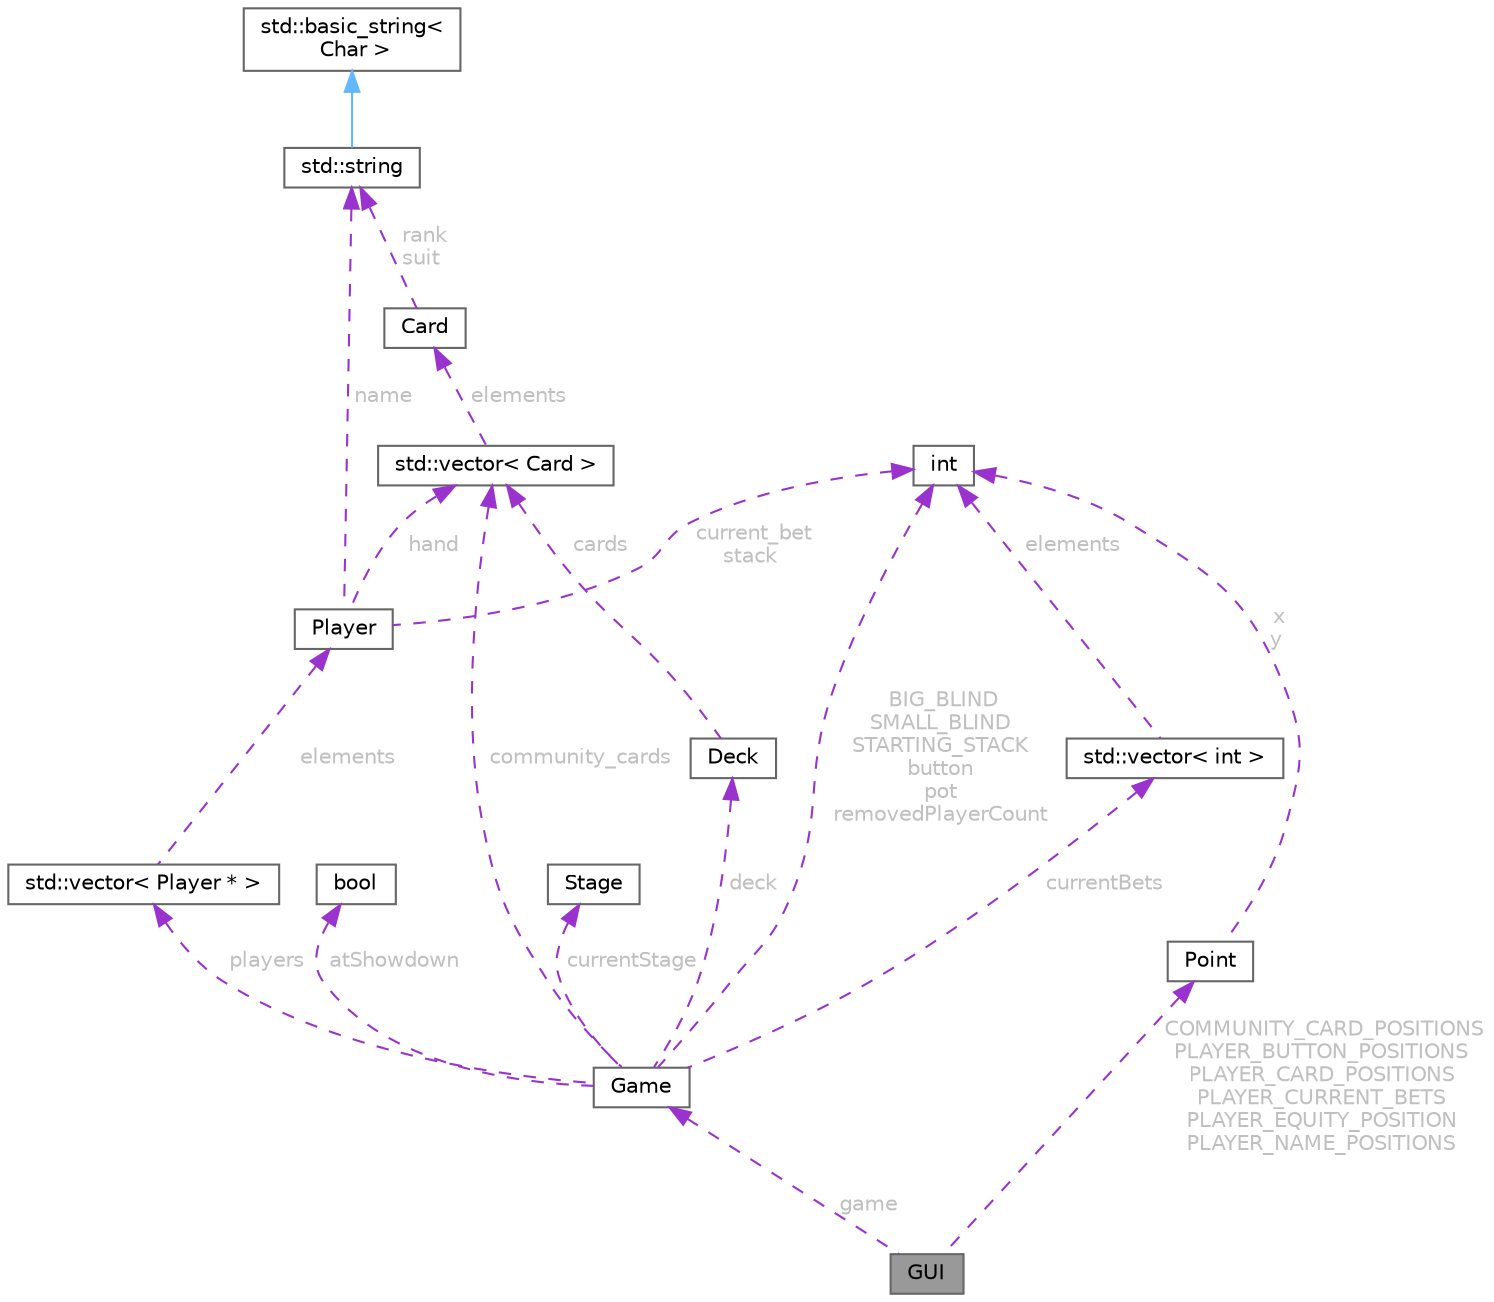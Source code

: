 digraph "GUI"
{
 // INTERACTIVE_SVG=YES
 // LATEX_PDF_SIZE
  bgcolor="transparent";
  edge [fontname=Helvetica,fontsize=10,labelfontname=Helvetica,labelfontsize=10];
  node [fontname=Helvetica,fontsize=10,shape=box,height=0.2,width=0.4];
  Node1 [id="Node000001",label="GUI",height=0.2,width=0.4,color="gray40", fillcolor="grey60", style="filled", fontcolor="black",tooltip="Provides a graphical user interface for interacting with the poker game."];
  Node2 -> Node1 [id="edge1_Node000001_Node000002",dir="back",color="darkorchid3",style="dashed",tooltip=" ",label=" game",fontcolor="grey" ];
  Node2 [id="Node000002",label="Game",height=0.2,width=0.4,color="gray40", fillcolor="white", style="filled",URL="$class_game.html",tooltip="Manages the state and flow of a poker game."];
  Node3 -> Node2 [id="edge2_Node000002_Node000003",dir="back",color="darkorchid3",style="dashed",tooltip=" ",label=" players",fontcolor="grey" ];
  Node3 [id="Node000003",label="std::vector\< Player * \>",height=0.2,width=0.4,color="gray40", fillcolor="white", style="filled",tooltip=" "];
  Node4 -> Node3 [id="edge3_Node000003_Node000004",dir="back",color="darkorchid3",style="dashed",tooltip=" ",label=" elements",fontcolor="grey" ];
  Node4 [id="Node000004",label="Player",height=0.2,width=0.4,color="gray40", fillcolor="white", style="filled",URL="$class_player.html",tooltip="Represents a human player in the poker game."];
  Node5 -> Node4 [id="edge4_Node000004_Node000005",dir="back",color="darkorchid3",style="dashed",tooltip=" ",label=" name",fontcolor="grey" ];
  Node5 [id="Node000005",label="std::string",height=0.2,width=0.4,color="gray40", fillcolor="white", style="filled",tooltip=" "];
  Node6 -> Node5 [id="edge5_Node000005_Node000006",dir="back",color="steelblue1",style="solid",tooltip=" "];
  Node6 [id="Node000006",label="std::basic_string\<\l Char \>",height=0.2,width=0.4,color="gray40", fillcolor="white", style="filled",tooltip=" "];
  Node7 -> Node4 [id="edge6_Node000004_Node000007",dir="back",color="darkorchid3",style="dashed",tooltip=" ",label=" hand",fontcolor="grey" ];
  Node7 [id="Node000007",label="std::vector\< Card \>",height=0.2,width=0.4,color="gray40", fillcolor="white", style="filled",tooltip=" "];
  Node8 -> Node7 [id="edge7_Node000007_Node000008",dir="back",color="darkorchid3",style="dashed",tooltip=" ",label=" elements",fontcolor="grey" ];
  Node8 [id="Node000008",label="Card",height=0.2,width=0.4,color="gray40", fillcolor="white", style="filled",URL="$class_card.html",tooltip="Represents a single card in a deck of cards. Each card has a suit and a rank."];
  Node5 -> Node8 [id="edge8_Node000008_Node000005",dir="back",color="darkorchid3",style="dashed",tooltip=" ",label=" rank\nsuit",fontcolor="grey" ];
  Node9 -> Node4 [id="edge9_Node000004_Node000009",dir="back",color="darkorchid3",style="dashed",tooltip=" ",label=" current_bet\nstack",fontcolor="grey" ];
  Node9 [id="Node000009",label="int",height=0.2,width=0.4,color="gray40", fillcolor="white", style="filled",tooltip=" "];
  Node7 -> Node2 [id="edge10_Node000002_Node000007",dir="back",color="darkorchid3",style="dashed",tooltip=" ",label=" community_cards",fontcolor="grey" ];
  Node10 -> Node2 [id="edge11_Node000002_Node000010",dir="back",color="darkorchid3",style="dashed",tooltip=" ",label=" currentBets",fontcolor="grey" ];
  Node10 [id="Node000010",label="std::vector\< int \>",height=0.2,width=0.4,color="gray40", fillcolor="white", style="filled",tooltip=" "];
  Node9 -> Node10 [id="edge12_Node000010_Node000009",dir="back",color="darkorchid3",style="dashed",tooltip=" ",label=" elements",fontcolor="grey" ];
  Node9 -> Node2 [id="edge13_Node000002_Node000009",dir="back",color="darkorchid3",style="dashed",tooltip=" ",label=" BIG_BLIND\nSMALL_BLIND\nSTARTING_STACK\nbutton\npot\nremovedPlayerCount",fontcolor="grey" ];
  Node11 -> Node2 [id="edge14_Node000002_Node000011",dir="back",color="darkorchid3",style="dashed",tooltip=" ",label=" atShowdown",fontcolor="grey" ];
  Node11 [id="Node000011",label="bool",height=0.2,width=0.4,color="gray40", fillcolor="white", style="filled",tooltip=" "];
  Node12 -> Node2 [id="edge15_Node000002_Node000012",dir="back",color="darkorchid3",style="dashed",tooltip=" ",label=" deck",fontcolor="grey" ];
  Node12 [id="Node000012",label="Deck",height=0.2,width=0.4,color="gray40", fillcolor="white", style="filled",URL="$class_deck.html",tooltip="Represents a deck of playing cards, providing functionality to shuffle, deal, and manage the deck."];
  Node7 -> Node12 [id="edge16_Node000012_Node000007",dir="back",color="darkorchid3",style="dashed",tooltip=" ",label=" cards",fontcolor="grey" ];
  Node13 -> Node2 [id="edge17_Node000002_Node000013",dir="back",color="darkorchid3",style="dashed",tooltip=" ",label=" currentStage",fontcolor="grey" ];
  Node13 [id="Node000013",label="Stage",height=0.2,width=0.4,color="gray40", fillcolor="white", style="filled",tooltip=" "];
  Node14 -> Node1 [id="edge18_Node000001_Node000014",dir="back",color="darkorchid3",style="dashed",tooltip=" ",label=" COMMUNITY_CARD_POSITIONS\nPLAYER_BUTTON_POSITIONS\nPLAYER_CARD_POSITIONS\nPLAYER_CURRENT_BETS\nPLAYER_EQUITY_POSITION\nPLAYER_NAME_POSITIONS",fontcolor="grey" ];
  Node14 [id="Node000014",label="Point",height=0.2,width=0.4,color="gray40", fillcolor="white", style="filled",URL="$struct_point.html",tooltip="Represents a point with x and y coordinates."];
  Node9 -> Node14 [id="edge19_Node000014_Node000009",dir="back",color="darkorchid3",style="dashed",tooltip=" ",label=" x\ny",fontcolor="grey" ];
}
